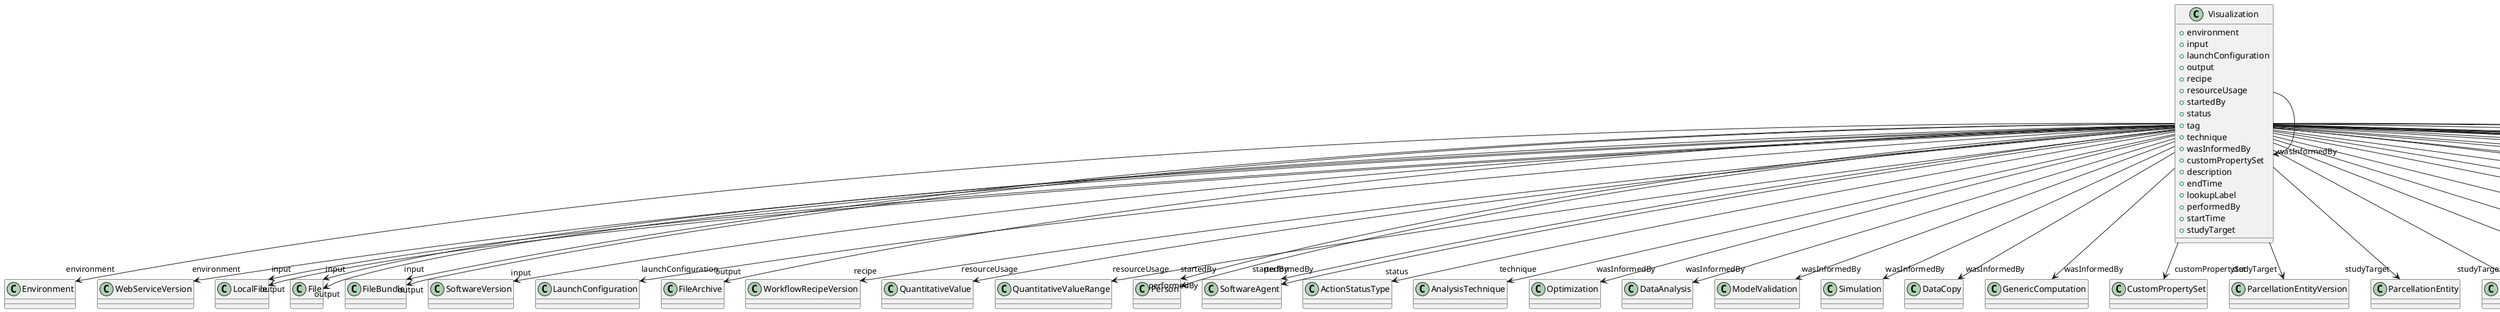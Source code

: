 @startuml
class Visualization {
+environment
+input
+launchConfiguration
+output
+recipe
+resourceUsage
+startedBy
+status
+tag
+technique
+wasInformedBy
+customPropertySet
+description
+endTime
+lookupLabel
+performedBy
+startTime
+studyTarget

}
Visualization -d-> "environment" Environment
Visualization -d-> "environment" WebServiceVersion
Visualization -d-> "input" LocalFile
Visualization -d-> "input" File
Visualization -d-> "input" FileBundle
Visualization -d-> "input" SoftwareVersion
Visualization -d-> "launchConfiguration" LaunchConfiguration
Visualization -d-> "output" LocalFile
Visualization -d-> "output" File
Visualization -d-> "output" FileArchive
Visualization -d-> "output" FileBundle
Visualization -d-> "recipe" WorkflowRecipeVersion
Visualization -d-> "resourceUsage" QuantitativeValue
Visualization -d-> "resourceUsage" QuantitativeValueRange
Visualization -d-> "startedBy" Person
Visualization -d-> "startedBy" SoftwareAgent
Visualization -d-> "status" ActionStatusType
Visualization -d-> "technique" AnalysisTechnique
Visualization -d-> "wasInformedBy" Optimization
Visualization -d-> "wasInformedBy" DataAnalysis
Visualization -d-> "wasInformedBy" ModelValidation
Visualization -d-> "wasInformedBy" Simulation
Visualization -d-> "wasInformedBy" DataCopy
Visualization -d-> "wasInformedBy" Visualization
Visualization -d-> "wasInformedBy" GenericComputation
Visualization -d-> "customPropertySet" CustomPropertySet
Visualization -d-> "performedBy" Person
Visualization -d-> "performedBy" SoftwareAgent
Visualization -d-> "studyTarget" ParcellationEntityVersion
Visualization -d-> "studyTarget" ParcellationEntity
Visualization -d-> "studyTarget" CustomAnatomicalEntity
Visualization -d-> "studyTarget" BreedingType
Visualization -d-> "studyTarget" OlfactoryStimulusType
Visualization -d-> "studyTarget" GustatoryStimulusType
Visualization -d-> "studyTarget" BiologicalOrder
Visualization -d-> "studyTarget" TermSuggestion
Visualization -d-> "studyTarget" Disease
Visualization -d-> "studyTarget" AuditoryStimulusType
Visualization -d-> "studyTarget" SubcellularEntity
Visualization -d-> "studyTarget" CellCultureType
Visualization -d-> "studyTarget" Species
Visualization -d-> "studyTarget" UBERONParcellation
Visualization -d-> "studyTarget" MolecularEntity
Visualization -d-> "studyTarget" ElectricalStimulusType
Visualization -d-> "studyTarget" GeneticStrainType
Visualization -d-> "studyTarget" OrganismSystem
Visualization -d-> "studyTarget" Organ
Visualization -d-> "studyTarget" OpticalStimulusType
Visualization -d-> "studyTarget" DiseaseModel
Visualization -d-> "studyTarget" VisualStimulusType
Visualization -d-> "studyTarget" Handedness
Visualization -d-> "studyTarget" CellType
Visualization -d-> "studyTarget" BiologicalSex
Visualization -d-> "studyTarget" OrganismSubstance
Visualization -d-> "studyTarget" TactileStimulusType

@enduml